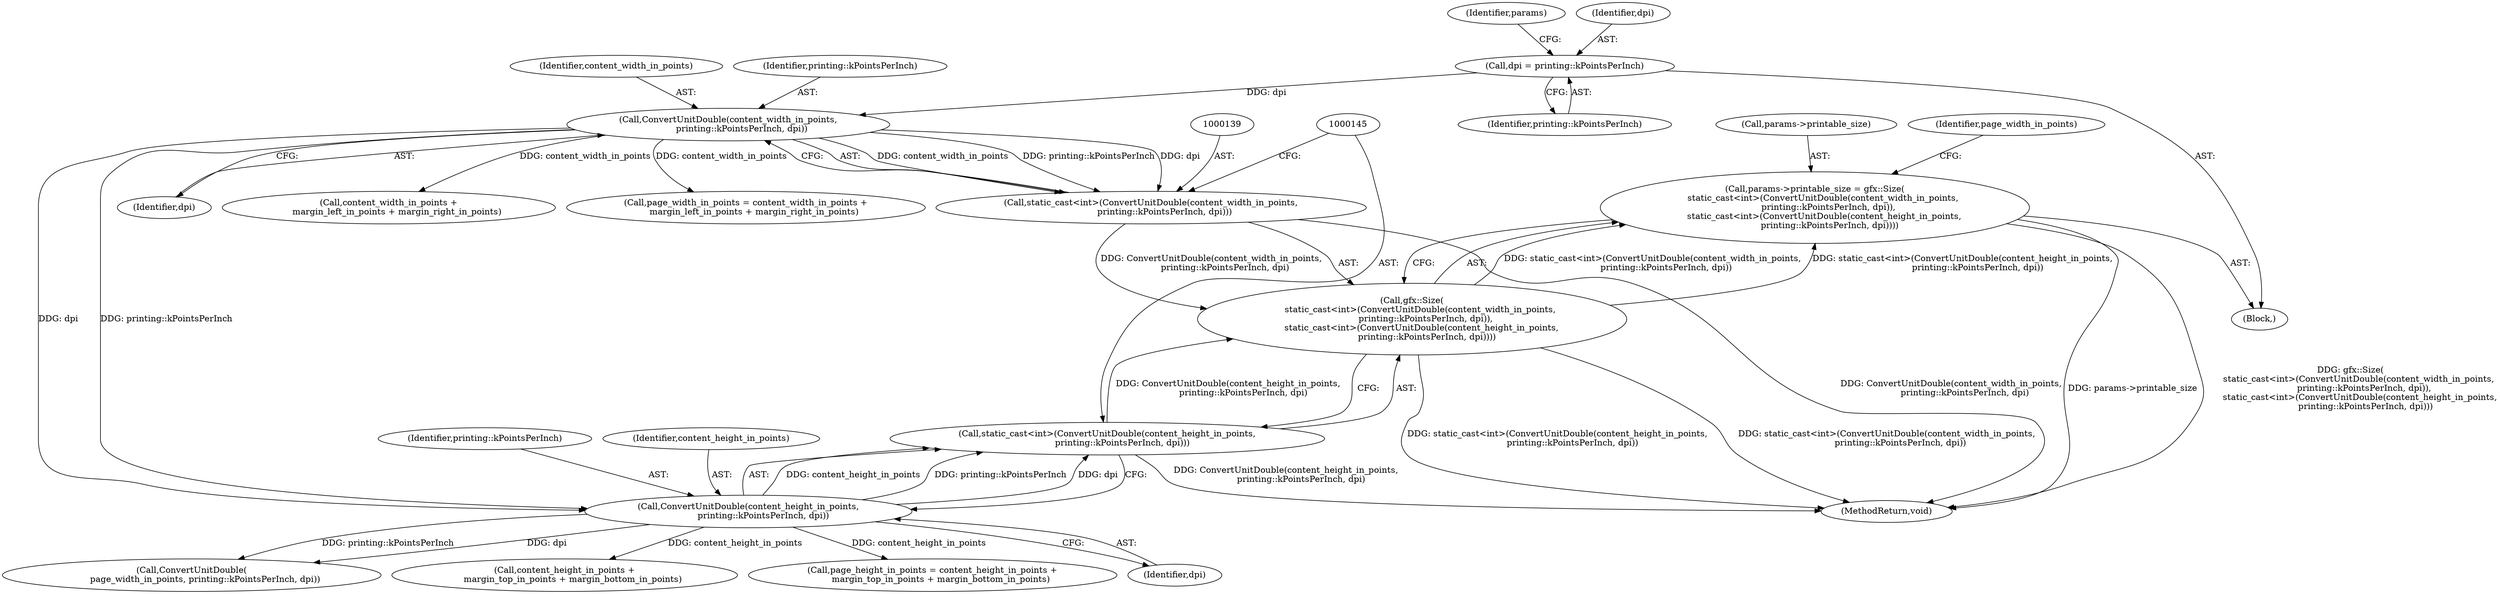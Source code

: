 digraph "0_Chrome_af05a799e3f47331fb27a24a8a56f1b1dd47a9c2@pointer" {
"1000133" [label="(Call,params->printable_size = gfx::Size(\n      static_cast<int>(ConvertUnitDouble(content_width_in_points,\n          printing::kPointsPerInch, dpi)),\n       static_cast<int>(ConvertUnitDouble(content_height_in_points,\n           printing::kPointsPerInch, dpi))))"];
"1000137" [label="(Call,gfx::Size(\n      static_cast<int>(ConvertUnitDouble(content_width_in_points,\n          printing::kPointsPerInch, dpi)),\n       static_cast<int>(ConvertUnitDouble(content_height_in_points,\n           printing::kPointsPerInch, dpi))))"];
"1000138" [label="(Call,static_cast<int>(ConvertUnitDouble(content_width_in_points,\n          printing::kPointsPerInch, dpi)))"];
"1000140" [label="(Call,ConvertUnitDouble(content_width_in_points,\n          printing::kPointsPerInch, dpi))"];
"1000130" [label="(Call,dpi = printing::kPointsPerInch)"];
"1000144" [label="(Call,static_cast<int>(ConvertUnitDouble(content_height_in_points,\n           printing::kPointsPerInch, dpi)))"];
"1000146" [label="(Call,ConvertUnitDouble(content_height_in_points,\n           printing::kPointsPerInch, dpi))"];
"1000133" [label="(Call,params->printable_size = gfx::Size(\n      static_cast<int>(ConvertUnitDouble(content_width_in_points,\n          printing::kPointsPerInch, dpi)),\n       static_cast<int>(ConvertUnitDouble(content_height_in_points,\n           printing::kPointsPerInch, dpi))))"];
"1000143" [label="(Identifier,dpi)"];
"1000173" [label="(Call,ConvertUnitDouble(\n          page_width_in_points, printing::kPointsPerInch, dpi))"];
"1000161" [label="(Call,content_height_in_points +\n      margin_top_in_points + margin_bottom_in_points)"];
"1000137" [label="(Call,gfx::Size(\n      static_cast<int>(ConvertUnitDouble(content_width_in_points,\n          printing::kPointsPerInch, dpi)),\n       static_cast<int>(ConvertUnitDouble(content_height_in_points,\n           printing::kPointsPerInch, dpi))))"];
"1000141" [label="(Identifier,content_width_in_points)"];
"1000134" [label="(Call,params->printable_size)"];
"1000203" [label="(MethodReturn,void)"];
"1000152" [label="(Identifier,page_width_in_points)"];
"1000159" [label="(Call,page_height_in_points = content_height_in_points +\n      margin_top_in_points + margin_bottom_in_points)"];
"1000140" [label="(Call,ConvertUnitDouble(content_width_in_points,\n          printing::kPointsPerInch, dpi))"];
"1000142" [label="(Identifier,printing::kPointsPerInch)"];
"1000138" [label="(Call,static_cast<int>(ConvertUnitDouble(content_width_in_points,\n          printing::kPointsPerInch, dpi)))"];
"1000144" [label="(Call,static_cast<int>(ConvertUnitDouble(content_height_in_points,\n           printing::kPointsPerInch, dpi)))"];
"1000130" [label="(Call,dpi = printing::kPointsPerInch)"];
"1000135" [label="(Identifier,params)"];
"1000146" [label="(Call,ConvertUnitDouble(content_height_in_points,\n           printing::kPointsPerInch, dpi))"];
"1000148" [label="(Identifier,printing::kPointsPerInch)"];
"1000149" [label="(Identifier,dpi)"];
"1000153" [label="(Call,content_width_in_points +\n      margin_left_in_points + margin_right_in_points)"];
"1000132" [label="(Identifier,printing::kPointsPerInch)"];
"1000147" [label="(Identifier,content_height_in_points)"];
"1000131" [label="(Identifier,dpi)"];
"1000104" [label="(Block,)"];
"1000151" [label="(Call,page_width_in_points = content_width_in_points +\n      margin_left_in_points + margin_right_in_points)"];
"1000133" -> "1000104"  [label="AST: "];
"1000133" -> "1000137"  [label="CFG: "];
"1000134" -> "1000133"  [label="AST: "];
"1000137" -> "1000133"  [label="AST: "];
"1000152" -> "1000133"  [label="CFG: "];
"1000133" -> "1000203"  [label="DDG: params->printable_size"];
"1000133" -> "1000203"  [label="DDG: gfx::Size(\n      static_cast<int>(ConvertUnitDouble(content_width_in_points,\n          printing::kPointsPerInch, dpi)),\n       static_cast<int>(ConvertUnitDouble(content_height_in_points,\n           printing::kPointsPerInch, dpi)))"];
"1000137" -> "1000133"  [label="DDG: static_cast<int>(ConvertUnitDouble(content_width_in_points,\n          printing::kPointsPerInch, dpi))"];
"1000137" -> "1000133"  [label="DDG: static_cast<int>(ConvertUnitDouble(content_height_in_points,\n           printing::kPointsPerInch, dpi))"];
"1000137" -> "1000144"  [label="CFG: "];
"1000138" -> "1000137"  [label="AST: "];
"1000144" -> "1000137"  [label="AST: "];
"1000137" -> "1000203"  [label="DDG: static_cast<int>(ConvertUnitDouble(content_width_in_points,\n          printing::kPointsPerInch, dpi))"];
"1000137" -> "1000203"  [label="DDG: static_cast<int>(ConvertUnitDouble(content_height_in_points,\n           printing::kPointsPerInch, dpi))"];
"1000138" -> "1000137"  [label="DDG: ConvertUnitDouble(content_width_in_points,\n          printing::kPointsPerInch, dpi)"];
"1000144" -> "1000137"  [label="DDG: ConvertUnitDouble(content_height_in_points,\n           printing::kPointsPerInch, dpi)"];
"1000138" -> "1000140"  [label="CFG: "];
"1000139" -> "1000138"  [label="AST: "];
"1000140" -> "1000138"  [label="AST: "];
"1000145" -> "1000138"  [label="CFG: "];
"1000138" -> "1000203"  [label="DDG: ConvertUnitDouble(content_width_in_points,\n          printing::kPointsPerInch, dpi)"];
"1000140" -> "1000138"  [label="DDG: content_width_in_points"];
"1000140" -> "1000138"  [label="DDG: printing::kPointsPerInch"];
"1000140" -> "1000138"  [label="DDG: dpi"];
"1000140" -> "1000143"  [label="CFG: "];
"1000141" -> "1000140"  [label="AST: "];
"1000142" -> "1000140"  [label="AST: "];
"1000143" -> "1000140"  [label="AST: "];
"1000130" -> "1000140"  [label="DDG: dpi"];
"1000140" -> "1000146"  [label="DDG: printing::kPointsPerInch"];
"1000140" -> "1000146"  [label="DDG: dpi"];
"1000140" -> "1000151"  [label="DDG: content_width_in_points"];
"1000140" -> "1000153"  [label="DDG: content_width_in_points"];
"1000130" -> "1000104"  [label="AST: "];
"1000130" -> "1000132"  [label="CFG: "];
"1000131" -> "1000130"  [label="AST: "];
"1000132" -> "1000130"  [label="AST: "];
"1000135" -> "1000130"  [label="CFG: "];
"1000144" -> "1000146"  [label="CFG: "];
"1000145" -> "1000144"  [label="AST: "];
"1000146" -> "1000144"  [label="AST: "];
"1000144" -> "1000203"  [label="DDG: ConvertUnitDouble(content_height_in_points,\n           printing::kPointsPerInch, dpi)"];
"1000146" -> "1000144"  [label="DDG: content_height_in_points"];
"1000146" -> "1000144"  [label="DDG: printing::kPointsPerInch"];
"1000146" -> "1000144"  [label="DDG: dpi"];
"1000146" -> "1000149"  [label="CFG: "];
"1000147" -> "1000146"  [label="AST: "];
"1000148" -> "1000146"  [label="AST: "];
"1000149" -> "1000146"  [label="AST: "];
"1000146" -> "1000159"  [label="DDG: content_height_in_points"];
"1000146" -> "1000161"  [label="DDG: content_height_in_points"];
"1000146" -> "1000173"  [label="DDG: printing::kPointsPerInch"];
"1000146" -> "1000173"  [label="DDG: dpi"];
}
